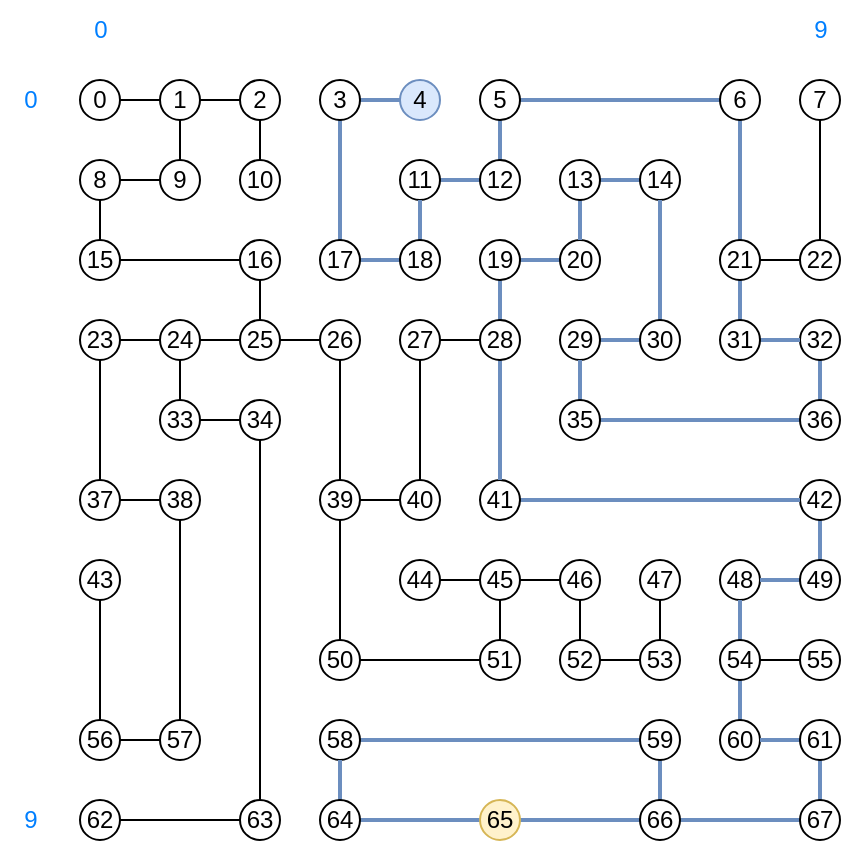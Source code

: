 <mxfile version="21.6.5" type="device" pages="2">
  <diagram id="wjQxqehvLgfrqQK-P7TG" name="常见迷宫">
    <mxGraphModel dx="703" dy="437" grid="1" gridSize="10" guides="1" tooltips="1" connect="1" arrows="1" fold="1" page="1" pageScale="1" pageWidth="827" pageHeight="1169" math="0" shadow="0">
      <root>
        <mxCell id="0" />
        <mxCell id="1" parent="0" />
        <mxCell id="z-mLQNFcOlR_aI0fGseh-1" style="edgeStyle=orthogonalEdgeStyle;rounded=0;orthogonalLoop=1;jettySize=auto;html=1;exitX=0.5;exitY=1;exitDx=0;exitDy=0;entryX=0.5;entryY=0;entryDx=0;entryDy=0;endArrow=none;endFill=0;" edge="1" parent="1" source="z-mLQNFcOlR_aI0fGseh-2" target="z-mLQNFcOlR_aI0fGseh-13">
          <mxGeometry relative="1" as="geometry" />
        </mxCell>
        <mxCell id="z-mLQNFcOlR_aI0fGseh-2" value="23" style="ellipse;whiteSpace=wrap;html=1;aspect=fixed;" vertex="1" parent="1">
          <mxGeometry x="50" y="170" width="20" height="20" as="geometry" />
        </mxCell>
        <mxCell id="z-mLQNFcOlR_aI0fGseh-3" style="edgeStyle=orthogonalEdgeStyle;rounded=0;orthogonalLoop=1;jettySize=auto;html=1;exitX=0.5;exitY=1;exitDx=0;exitDy=0;entryX=0.5;entryY=0;entryDx=0;entryDy=0;endArrow=none;endFill=0;" edge="1" parent="1" source="z-mLQNFcOlR_aI0fGseh-4" target="z-mLQNFcOlR_aI0fGseh-23">
          <mxGeometry relative="1" as="geometry" />
        </mxCell>
        <mxCell id="z-mLQNFcOlR_aI0fGseh-4" value="2" style="ellipse;whiteSpace=wrap;html=1;aspect=fixed;" vertex="1" parent="1">
          <mxGeometry x="130" y="50" width="20" height="20" as="geometry" />
        </mxCell>
        <mxCell id="z-mLQNFcOlR_aI0fGseh-5" style="edgeStyle=orthogonalEdgeStyle;rounded=0;orthogonalLoop=1;jettySize=auto;html=1;exitX=1;exitY=0.5;exitDx=0;exitDy=0;entryX=0;entryY=0.5;entryDx=0;entryDy=0;endArrow=none;endFill=0;" edge="1" parent="1" source="z-mLQNFcOlR_aI0fGseh-6" target="z-mLQNFcOlR_aI0fGseh-10">
          <mxGeometry relative="1" as="geometry" />
        </mxCell>
        <mxCell id="z-mLQNFcOlR_aI0fGseh-6" value="62" style="ellipse;whiteSpace=wrap;html=1;aspect=fixed;" vertex="1" parent="1">
          <mxGeometry x="50" y="410" width="20" height="20" as="geometry" />
        </mxCell>
        <mxCell id="z-mLQNFcOlR_aI0fGseh-7" style="edgeStyle=orthogonalEdgeStyle;rounded=0;orthogonalLoop=1;jettySize=auto;html=1;exitX=0.5;exitY=1;exitDx=0;exitDy=0;endArrow=none;endFill=0;" edge="1" parent="1" source="z-mLQNFcOlR_aI0fGseh-8" target="z-mLQNFcOlR_aI0fGseh-32">
          <mxGeometry relative="1" as="geometry" />
        </mxCell>
        <mxCell id="z-mLQNFcOlR_aI0fGseh-8" value="38" style="ellipse;whiteSpace=wrap;html=1;aspect=fixed;" vertex="1" parent="1">
          <mxGeometry x="90" y="250" width="20" height="20" as="geometry" />
        </mxCell>
        <mxCell id="z-mLQNFcOlR_aI0fGseh-9" style="edgeStyle=orthogonalEdgeStyle;rounded=0;orthogonalLoop=1;jettySize=auto;html=1;exitX=0.5;exitY=0;exitDx=0;exitDy=0;entryX=0.5;entryY=1;entryDx=0;entryDy=0;endArrow=none;endFill=0;" edge="1" parent="1" source="z-mLQNFcOlR_aI0fGseh-10" target="z-mLQNFcOlR_aI0fGseh-39">
          <mxGeometry relative="1" as="geometry" />
        </mxCell>
        <mxCell id="z-mLQNFcOlR_aI0fGseh-10" value="63" style="ellipse;whiteSpace=wrap;html=1;aspect=fixed;" vertex="1" parent="1">
          <mxGeometry x="130" y="410" width="20" height="20" as="geometry" />
        </mxCell>
        <mxCell id="z-mLQNFcOlR_aI0fGseh-11" value="56" style="ellipse;whiteSpace=wrap;html=1;aspect=fixed;" vertex="1" parent="1">
          <mxGeometry x="50" y="370" width="20" height="20" as="geometry" />
        </mxCell>
        <mxCell id="z-mLQNFcOlR_aI0fGseh-12" style="edgeStyle=orthogonalEdgeStyle;rounded=0;orthogonalLoop=1;jettySize=auto;html=1;exitX=1;exitY=0.5;exitDx=0;exitDy=0;entryX=0;entryY=0.5;entryDx=0;entryDy=0;endArrow=none;endFill=0;" edge="1" parent="1" source="z-mLQNFcOlR_aI0fGseh-13" target="z-mLQNFcOlR_aI0fGseh-8">
          <mxGeometry relative="1" as="geometry" />
        </mxCell>
        <mxCell id="z-mLQNFcOlR_aI0fGseh-13" value="37" style="ellipse;whiteSpace=wrap;html=1;aspect=fixed;" vertex="1" parent="1">
          <mxGeometry x="50" y="250" width="20" height="20" as="geometry" />
        </mxCell>
        <mxCell id="z-mLQNFcOlR_aI0fGseh-14" style="edgeStyle=orthogonalEdgeStyle;rounded=0;orthogonalLoop=1;jettySize=auto;html=1;exitX=1;exitY=0.5;exitDx=0;exitDy=0;entryX=0;entryY=0.5;entryDx=0;entryDy=0;endArrow=none;endFill=0;" edge="1" parent="1" source="z-mLQNFcOlR_aI0fGseh-15" target="z-mLQNFcOlR_aI0fGseh-27">
          <mxGeometry relative="1" as="geometry">
            <mxPoint x="120" y="140.31" as="targetPoint" />
          </mxGeometry>
        </mxCell>
        <mxCell id="z-mLQNFcOlR_aI0fGseh-15" value="15" style="ellipse;whiteSpace=wrap;html=1;aspect=fixed;" vertex="1" parent="1">
          <mxGeometry x="50" y="130" width="20" height="20" as="geometry" />
        </mxCell>
        <mxCell id="z-mLQNFcOlR_aI0fGseh-16" style="edgeStyle=orthogonalEdgeStyle;rounded=0;orthogonalLoop=1;jettySize=auto;html=1;exitX=0.5;exitY=1;exitDx=0;exitDy=0;entryX=0.5;entryY=0;entryDx=0;entryDy=0;endArrow=none;endFill=0;" edge="1" parent="1" source="z-mLQNFcOlR_aI0fGseh-17" target="z-mLQNFcOlR_aI0fGseh-15">
          <mxGeometry relative="1" as="geometry" />
        </mxCell>
        <mxCell id="z-mLQNFcOlR_aI0fGseh-17" value="8" style="ellipse;whiteSpace=wrap;html=1;aspect=fixed;" vertex="1" parent="1">
          <mxGeometry x="50" y="90" width="20" height="20" as="geometry" />
        </mxCell>
        <mxCell id="z-mLQNFcOlR_aI0fGseh-18" style="edgeStyle=orthogonalEdgeStyle;rounded=0;orthogonalLoop=1;jettySize=auto;html=1;exitX=1;exitY=0.5;exitDx=0;exitDy=0;endArrow=none;endFill=0;" edge="1" parent="1" source="z-mLQNFcOlR_aI0fGseh-19" target="z-mLQNFcOlR_aI0fGseh-22">
          <mxGeometry relative="1" as="geometry" />
        </mxCell>
        <mxCell id="z-mLQNFcOlR_aI0fGseh-19" value="0" style="ellipse;whiteSpace=wrap;html=1;aspect=fixed;" vertex="1" parent="1">
          <mxGeometry x="50" y="50" width="20" height="20" as="geometry" />
        </mxCell>
        <mxCell id="z-mLQNFcOlR_aI0fGseh-20" style="edgeStyle=orthogonalEdgeStyle;rounded=0;orthogonalLoop=1;jettySize=auto;html=1;exitX=1;exitY=0.5;exitDx=0;exitDy=0;entryX=0;entryY=0.5;entryDx=0;entryDy=0;endArrow=none;endFill=0;" edge="1" parent="1" source="z-mLQNFcOlR_aI0fGseh-22" target="z-mLQNFcOlR_aI0fGseh-4">
          <mxGeometry relative="1" as="geometry" />
        </mxCell>
        <mxCell id="z-mLQNFcOlR_aI0fGseh-21" style="edgeStyle=orthogonalEdgeStyle;rounded=0;orthogonalLoop=1;jettySize=auto;html=1;exitX=0.5;exitY=1;exitDx=0;exitDy=0;entryX=0.5;entryY=0;entryDx=0;entryDy=0;endArrow=none;endFill=0;" edge="1" parent="1" source="z-mLQNFcOlR_aI0fGseh-22" target="z-mLQNFcOlR_aI0fGseh-25">
          <mxGeometry relative="1" as="geometry" />
        </mxCell>
        <mxCell id="z-mLQNFcOlR_aI0fGseh-22" value="1" style="ellipse;whiteSpace=wrap;html=1;aspect=fixed;" vertex="1" parent="1">
          <mxGeometry x="90" y="50" width="20" height="20" as="geometry" />
        </mxCell>
        <mxCell id="z-mLQNFcOlR_aI0fGseh-23" value="10" style="ellipse;whiteSpace=wrap;html=1;aspect=fixed;" vertex="1" parent="1">
          <mxGeometry x="130" y="90" width="20" height="20" as="geometry" />
        </mxCell>
        <mxCell id="z-mLQNFcOlR_aI0fGseh-24" style="edgeStyle=orthogonalEdgeStyle;rounded=0;orthogonalLoop=1;jettySize=auto;html=1;exitX=0;exitY=0.5;exitDx=0;exitDy=0;entryX=1;entryY=0.5;entryDx=0;entryDy=0;endArrow=none;endFill=0;" edge="1" parent="1" source="z-mLQNFcOlR_aI0fGseh-25" target="z-mLQNFcOlR_aI0fGseh-17">
          <mxGeometry relative="1" as="geometry" />
        </mxCell>
        <mxCell id="z-mLQNFcOlR_aI0fGseh-25" value="9" style="ellipse;whiteSpace=wrap;html=1;aspect=fixed;" vertex="1" parent="1">
          <mxGeometry x="90" y="90" width="20" height="20" as="geometry" />
        </mxCell>
        <mxCell id="z-mLQNFcOlR_aI0fGseh-26" style="edgeStyle=orthogonalEdgeStyle;rounded=0;orthogonalLoop=1;jettySize=auto;html=1;exitX=0.5;exitY=1;exitDx=0;exitDy=0;entryX=0.5;entryY=0;entryDx=0;entryDy=0;endArrow=none;endFill=0;" edge="1" parent="1" source="z-mLQNFcOlR_aI0fGseh-27" target="z-mLQNFcOlR_aI0fGseh-30">
          <mxGeometry relative="1" as="geometry" />
        </mxCell>
        <mxCell id="z-mLQNFcOlR_aI0fGseh-27" value="16" style="ellipse;whiteSpace=wrap;html=1;aspect=fixed;" vertex="1" parent="1">
          <mxGeometry x="130" y="130" width="20" height="20" as="geometry" />
        </mxCell>
        <mxCell id="z-mLQNFcOlR_aI0fGseh-28" style="edgeStyle=orthogonalEdgeStyle;rounded=0;orthogonalLoop=1;jettySize=auto;html=1;exitX=0;exitY=0.5;exitDx=0;exitDy=0;entryX=1;entryY=0.5;entryDx=0;entryDy=0;endArrow=none;endFill=0;" edge="1" parent="1" source="z-mLQNFcOlR_aI0fGseh-30" target="z-mLQNFcOlR_aI0fGseh-2">
          <mxGeometry relative="1" as="geometry" />
        </mxCell>
        <mxCell id="z-mLQNFcOlR_aI0fGseh-29" style="edgeStyle=orthogonalEdgeStyle;rounded=0;orthogonalLoop=1;jettySize=auto;html=1;exitX=1;exitY=0.5;exitDx=0;exitDy=0;endArrow=none;endFill=0;" edge="1" parent="1" source="z-mLQNFcOlR_aI0fGseh-30" target="z-mLQNFcOlR_aI0fGseh-46">
          <mxGeometry relative="1" as="geometry" />
        </mxCell>
        <mxCell id="z-mLQNFcOlR_aI0fGseh-30" value="25" style="ellipse;whiteSpace=wrap;html=1;aspect=fixed;" vertex="1" parent="1">
          <mxGeometry x="130" y="170" width="20" height="20" as="geometry" />
        </mxCell>
        <mxCell id="z-mLQNFcOlR_aI0fGseh-31" style="edgeStyle=orthogonalEdgeStyle;rounded=0;orthogonalLoop=1;jettySize=auto;html=1;exitX=0;exitY=0.5;exitDx=0;exitDy=0;entryX=1;entryY=0.5;entryDx=0;entryDy=0;endArrow=none;endFill=0;" edge="1" parent="1" source="z-mLQNFcOlR_aI0fGseh-32" target="z-mLQNFcOlR_aI0fGseh-11">
          <mxGeometry relative="1" as="geometry" />
        </mxCell>
        <mxCell id="z-mLQNFcOlR_aI0fGseh-32" value="57" style="ellipse;whiteSpace=wrap;html=1;aspect=fixed;" vertex="1" parent="1">
          <mxGeometry x="90" y="370" width="20" height="20" as="geometry" />
        </mxCell>
        <mxCell id="z-mLQNFcOlR_aI0fGseh-33" style="edgeStyle=orthogonalEdgeStyle;rounded=0;orthogonalLoop=1;jettySize=auto;html=1;exitX=0.5;exitY=1;exitDx=0;exitDy=0;entryX=0.5;entryY=0;entryDx=0;entryDy=0;endArrow=none;endFill=0;" edge="1" parent="1" source="z-mLQNFcOlR_aI0fGseh-34" target="z-mLQNFcOlR_aI0fGseh-11">
          <mxGeometry relative="1" as="geometry" />
        </mxCell>
        <mxCell id="z-mLQNFcOlR_aI0fGseh-34" value="43" style="ellipse;whiteSpace=wrap;html=1;aspect=fixed;" vertex="1" parent="1">
          <mxGeometry x="50" y="290" width="20" height="20" as="geometry" />
        </mxCell>
        <mxCell id="z-mLQNFcOlR_aI0fGseh-35" value="24" style="ellipse;whiteSpace=wrap;html=1;aspect=fixed;" vertex="1" parent="1">
          <mxGeometry x="90" y="170" width="20" height="20" as="geometry" />
        </mxCell>
        <mxCell id="z-mLQNFcOlR_aI0fGseh-36" style="edgeStyle=orthogonalEdgeStyle;rounded=0;orthogonalLoop=1;jettySize=auto;html=1;exitX=0.5;exitY=0;exitDx=0;exitDy=0;entryX=0.5;entryY=1;entryDx=0;entryDy=0;endArrow=none;endFill=0;" edge="1" parent="1" source="z-mLQNFcOlR_aI0fGseh-37" target="z-mLQNFcOlR_aI0fGseh-35">
          <mxGeometry relative="1" as="geometry" />
        </mxCell>
        <mxCell id="z-mLQNFcOlR_aI0fGseh-37" value="33" style="ellipse;whiteSpace=wrap;html=1;aspect=fixed;" vertex="1" parent="1">
          <mxGeometry x="90" y="210" width="20" height="20" as="geometry" />
        </mxCell>
        <mxCell id="z-mLQNFcOlR_aI0fGseh-38" style="edgeStyle=orthogonalEdgeStyle;rounded=0;orthogonalLoop=1;jettySize=auto;html=1;exitX=0;exitY=0.5;exitDx=0;exitDy=0;entryX=1;entryY=0.5;entryDx=0;entryDy=0;endArrow=none;endFill=0;" edge="1" parent="1" source="z-mLQNFcOlR_aI0fGseh-39" target="z-mLQNFcOlR_aI0fGseh-37">
          <mxGeometry relative="1" as="geometry" />
        </mxCell>
        <mxCell id="z-mLQNFcOlR_aI0fGseh-39" value="34" style="ellipse;whiteSpace=wrap;html=1;aspect=fixed;" vertex="1" parent="1">
          <mxGeometry x="130" y="210" width="20" height="20" as="geometry" />
        </mxCell>
        <mxCell id="z-mLQNFcOlR_aI0fGseh-40" style="edgeStyle=orthogonalEdgeStyle;rounded=0;orthogonalLoop=1;jettySize=auto;html=1;exitX=0.5;exitY=1;exitDx=0;exitDy=0;endArrow=none;endFill=0;fillColor=#dae8fc;strokeColor=#6c8ebf;strokeWidth=2;" edge="1" parent="1" source="z-mLQNFcOlR_aI0fGseh-42" target="z-mLQNFcOlR_aI0fGseh-44">
          <mxGeometry relative="1" as="geometry" />
        </mxCell>
        <mxCell id="z-mLQNFcOlR_aI0fGseh-41" style="edgeStyle=orthogonalEdgeStyle;rounded=0;orthogonalLoop=1;jettySize=auto;html=1;exitX=1;exitY=0.5;exitDx=0;exitDy=0;entryX=0;entryY=0.5;entryDx=0;entryDy=0;endArrow=none;endFill=0;fillColor=#dae8fc;strokeColor=#6c8ebf;strokeWidth=2;" edge="1" parent="1" source="z-mLQNFcOlR_aI0fGseh-42" target="z-mLQNFcOlR_aI0fGseh-54">
          <mxGeometry relative="1" as="geometry" />
        </mxCell>
        <mxCell id="z-mLQNFcOlR_aI0fGseh-42" value="3" style="ellipse;whiteSpace=wrap;html=1;aspect=fixed;" vertex="1" parent="1">
          <mxGeometry x="170" y="50" width="20" height="20" as="geometry" />
        </mxCell>
        <mxCell id="z-mLQNFcOlR_aI0fGseh-43" style="edgeStyle=orthogonalEdgeStyle;rounded=0;orthogonalLoop=1;jettySize=auto;html=1;exitX=1;exitY=0.5;exitDx=0;exitDy=0;entryX=0;entryY=0.5;entryDx=0;entryDy=0;endArrow=none;endFill=0;fillColor=#dae8fc;strokeColor=#6c8ebf;strokeWidth=2;" edge="1" parent="1" source="z-mLQNFcOlR_aI0fGseh-44" target="z-mLQNFcOlR_aI0fGseh-58">
          <mxGeometry relative="1" as="geometry" />
        </mxCell>
        <mxCell id="z-mLQNFcOlR_aI0fGseh-44" value="17" style="ellipse;whiteSpace=wrap;html=1;aspect=fixed;" vertex="1" parent="1">
          <mxGeometry x="170" y="130" width="20" height="20" as="geometry" />
        </mxCell>
        <mxCell id="z-mLQNFcOlR_aI0fGseh-45" style="edgeStyle=orthogonalEdgeStyle;rounded=0;orthogonalLoop=1;jettySize=auto;html=1;exitX=0.5;exitY=1;exitDx=0;exitDy=0;entryX=0.5;entryY=0;entryDx=0;entryDy=0;endArrow=none;endFill=0;" edge="1" parent="1" source="z-mLQNFcOlR_aI0fGseh-86" target="z-mLQNFcOlR_aI0fGseh-48">
          <mxGeometry relative="1" as="geometry" />
        </mxCell>
        <mxCell id="z-mLQNFcOlR_aI0fGseh-144" style="edgeStyle=orthogonalEdgeStyle;rounded=0;orthogonalLoop=1;jettySize=auto;html=1;exitX=0.5;exitY=1;exitDx=0;exitDy=0;entryX=0.5;entryY=0;entryDx=0;entryDy=0;endArrow=none;endFill=0;" edge="1" parent="1" source="z-mLQNFcOlR_aI0fGseh-46" target="z-mLQNFcOlR_aI0fGseh-86">
          <mxGeometry relative="1" as="geometry" />
        </mxCell>
        <mxCell id="z-mLQNFcOlR_aI0fGseh-46" value="26" style="ellipse;whiteSpace=wrap;html=1;aspect=fixed;" vertex="1" parent="1">
          <mxGeometry x="170" y="170" width="20" height="20" as="geometry" />
        </mxCell>
        <mxCell id="z-mLQNFcOlR_aI0fGseh-47" style="edgeStyle=orthogonalEdgeStyle;rounded=0;orthogonalLoop=1;jettySize=auto;html=1;exitX=1;exitY=0.5;exitDx=0;exitDy=0;entryX=0;entryY=0.5;entryDx=0;entryDy=0;endArrow=none;endFill=0;" edge="1" parent="1" source="z-mLQNFcOlR_aI0fGseh-48" target="z-mLQNFcOlR_aI0fGseh-63">
          <mxGeometry relative="1" as="geometry" />
        </mxCell>
        <mxCell id="z-mLQNFcOlR_aI0fGseh-48" value="50" style="ellipse;whiteSpace=wrap;html=1;aspect=fixed;" vertex="1" parent="1">
          <mxGeometry x="170" y="330" width="20" height="20" as="geometry" />
        </mxCell>
        <mxCell id="z-mLQNFcOlR_aI0fGseh-49" style="edgeStyle=orthogonalEdgeStyle;rounded=0;orthogonalLoop=1;jettySize=auto;html=1;exitX=1;exitY=0.5;exitDx=0;exitDy=0;endArrow=none;endFill=0;strokeColor=#6c8ebf;strokeWidth=2;fillColor=#dae8fc;" edge="1" parent="1" source="z-mLQNFcOlR_aI0fGseh-50" target="z-mLQNFcOlR_aI0fGseh-75">
          <mxGeometry relative="1" as="geometry" />
        </mxCell>
        <mxCell id="z-mLQNFcOlR_aI0fGseh-50" value="58" style="ellipse;whiteSpace=wrap;html=1;aspect=fixed;" vertex="1" parent="1">
          <mxGeometry x="170" y="370" width="20" height="20" as="geometry" />
        </mxCell>
        <mxCell id="z-mLQNFcOlR_aI0fGseh-51" style="edgeStyle=orthogonalEdgeStyle;rounded=0;orthogonalLoop=1;jettySize=auto;html=1;exitX=0.5;exitY=0;exitDx=0;exitDy=0;entryX=0.5;entryY=1;entryDx=0;entryDy=0;endArrow=none;endFill=0;strokeColor=#6c8ebf;strokeWidth=2;fillColor=#dae8fc;" edge="1" parent="1" source="z-mLQNFcOlR_aI0fGseh-53" target="z-mLQNFcOlR_aI0fGseh-50">
          <mxGeometry relative="1" as="geometry" />
        </mxCell>
        <mxCell id="z-mLQNFcOlR_aI0fGseh-52" style="edgeStyle=orthogonalEdgeStyle;rounded=0;orthogonalLoop=1;jettySize=auto;html=1;exitX=1;exitY=0.5;exitDx=0;exitDy=0;entryX=0;entryY=0.5;entryDx=0;entryDy=0;endArrow=none;endFill=0;strokeColor=#6c8ebf;strokeWidth=2;fillColor=#dae8fc;" edge="1" parent="1" source="z-mLQNFcOlR_aI0fGseh-53" target="z-mLQNFcOlR_aI0fGseh-77">
          <mxGeometry relative="1" as="geometry" />
        </mxCell>
        <mxCell id="z-mLQNFcOlR_aI0fGseh-53" value="64" style="ellipse;whiteSpace=wrap;html=1;aspect=fixed;" vertex="1" parent="1">
          <mxGeometry x="170" y="410" width="20" height="20" as="geometry" />
        </mxCell>
        <mxCell id="z-mLQNFcOlR_aI0fGseh-54" value="4" style="ellipse;whiteSpace=wrap;html=1;aspect=fixed;fillColor=#dae8fc;strokeColor=#6c8ebf;" vertex="1" parent="1">
          <mxGeometry x="210" y="50" width="20" height="20" as="geometry" />
        </mxCell>
        <mxCell id="z-mLQNFcOlR_aI0fGseh-55" style="edgeStyle=orthogonalEdgeStyle;rounded=0;orthogonalLoop=1;jettySize=auto;html=1;exitX=1;exitY=0.5;exitDx=0;exitDy=0;endArrow=none;endFill=0;fillColor=#dae8fc;strokeColor=#6c8ebf;strokeWidth=2;" edge="1" parent="1" source="z-mLQNFcOlR_aI0fGseh-56" target="z-mLQNFcOlR_aI0fGseh-83">
          <mxGeometry relative="1" as="geometry" />
        </mxCell>
        <mxCell id="z-mLQNFcOlR_aI0fGseh-56" value="11" style="ellipse;whiteSpace=wrap;html=1;aspect=fixed;" vertex="1" parent="1">
          <mxGeometry x="210" y="90" width="20" height="20" as="geometry" />
        </mxCell>
        <mxCell id="z-mLQNFcOlR_aI0fGseh-57" style="edgeStyle=orthogonalEdgeStyle;rounded=0;orthogonalLoop=1;jettySize=auto;html=1;exitX=0.5;exitY=0;exitDx=0;exitDy=0;entryX=0.5;entryY=1;entryDx=0;entryDy=0;endArrow=none;endFill=0;fillColor=#dae8fc;strokeColor=#6c8ebf;strokeWidth=2;" edge="1" parent="1" source="z-mLQNFcOlR_aI0fGseh-58" target="z-mLQNFcOlR_aI0fGseh-56">
          <mxGeometry relative="1" as="geometry" />
        </mxCell>
        <mxCell id="z-mLQNFcOlR_aI0fGseh-58" value="18" style="ellipse;whiteSpace=wrap;html=1;aspect=fixed;" vertex="1" parent="1">
          <mxGeometry x="210" y="130" width="20" height="20" as="geometry" />
        </mxCell>
        <mxCell id="z-mLQNFcOlR_aI0fGseh-59" style="edgeStyle=orthogonalEdgeStyle;rounded=0;orthogonalLoop=1;jettySize=auto;html=1;exitX=0.5;exitY=1;exitDx=0;exitDy=0;entryX=0.5;entryY=0;entryDx=0;entryDy=0;endArrow=none;endFill=0;" edge="1" parent="1" source="z-mLQNFcOlR_aI0fGseh-60" target="z-mLQNFcOlR_aI0fGseh-87">
          <mxGeometry relative="1" as="geometry" />
        </mxCell>
        <mxCell id="z-mLQNFcOlR_aI0fGseh-60" value="27" style="ellipse;whiteSpace=wrap;html=1;aspect=fixed;" vertex="1" parent="1">
          <mxGeometry x="210" y="170" width="20" height="20" as="geometry" />
        </mxCell>
        <mxCell id="z-mLQNFcOlR_aI0fGseh-61" value="44" style="ellipse;whiteSpace=wrap;html=1;aspect=fixed;" vertex="1" parent="1">
          <mxGeometry x="210" y="290" width="20" height="20" as="geometry" />
        </mxCell>
        <mxCell id="z-mLQNFcOlR_aI0fGseh-62" style="edgeStyle=orthogonalEdgeStyle;rounded=0;orthogonalLoop=1;jettySize=auto;html=1;exitX=0.5;exitY=0;exitDx=0;exitDy=0;entryX=0.5;entryY=1;entryDx=0;entryDy=0;endArrow=none;endFill=0;" edge="1" parent="1" source="z-mLQNFcOlR_aI0fGseh-63" target="z-mLQNFcOlR_aI0fGseh-66">
          <mxGeometry relative="1" as="geometry" />
        </mxCell>
        <mxCell id="z-mLQNFcOlR_aI0fGseh-63" value="51" style="ellipse;whiteSpace=wrap;html=1;aspect=fixed;" vertex="1" parent="1">
          <mxGeometry x="250" y="330" width="20" height="20" as="geometry" />
        </mxCell>
        <mxCell id="z-mLQNFcOlR_aI0fGseh-64" style="edgeStyle=orthogonalEdgeStyle;rounded=0;orthogonalLoop=1;jettySize=auto;html=1;exitX=0;exitY=0.5;exitDx=0;exitDy=0;entryX=1;entryY=0.5;entryDx=0;entryDy=0;endArrow=none;endFill=0;" edge="1" parent="1" source="z-mLQNFcOlR_aI0fGseh-66" target="z-mLQNFcOlR_aI0fGseh-61">
          <mxGeometry relative="1" as="geometry" />
        </mxCell>
        <mxCell id="z-mLQNFcOlR_aI0fGseh-65" style="edgeStyle=orthogonalEdgeStyle;rounded=0;orthogonalLoop=1;jettySize=auto;html=1;exitX=1;exitY=0.5;exitDx=0;exitDy=0;entryX=0;entryY=0.5;entryDx=0;entryDy=0;endArrow=none;endFill=0;" edge="1" parent="1" source="z-mLQNFcOlR_aI0fGseh-66" target="z-mLQNFcOlR_aI0fGseh-68">
          <mxGeometry relative="1" as="geometry" />
        </mxCell>
        <mxCell id="z-mLQNFcOlR_aI0fGseh-66" value="45" style="ellipse;whiteSpace=wrap;html=1;aspect=fixed;" vertex="1" parent="1">
          <mxGeometry x="250" y="290" width="20" height="20" as="geometry" />
        </mxCell>
        <mxCell id="z-mLQNFcOlR_aI0fGseh-67" style="edgeStyle=orthogonalEdgeStyle;rounded=0;orthogonalLoop=1;jettySize=auto;html=1;exitX=0.5;exitY=1;exitDx=0;exitDy=0;entryX=0.5;entryY=0;entryDx=0;entryDy=0;endArrow=none;endFill=0;" edge="1" parent="1" source="z-mLQNFcOlR_aI0fGseh-68" target="z-mLQNFcOlR_aI0fGseh-70">
          <mxGeometry relative="1" as="geometry" />
        </mxCell>
        <mxCell id="z-mLQNFcOlR_aI0fGseh-68" value="46" style="ellipse;whiteSpace=wrap;html=1;aspect=fixed;" vertex="1" parent="1">
          <mxGeometry x="290" y="290" width="20" height="20" as="geometry" />
        </mxCell>
        <mxCell id="z-mLQNFcOlR_aI0fGseh-69" style="edgeStyle=orthogonalEdgeStyle;rounded=0;orthogonalLoop=1;jettySize=auto;html=1;exitX=1;exitY=0.5;exitDx=0;exitDy=0;entryX=0;entryY=0.5;entryDx=0;entryDy=0;endArrow=none;endFill=0;" edge="1" parent="1" source="z-mLQNFcOlR_aI0fGseh-70" target="z-mLQNFcOlR_aI0fGseh-72">
          <mxGeometry relative="1" as="geometry" />
        </mxCell>
        <mxCell id="z-mLQNFcOlR_aI0fGseh-70" value="52" style="ellipse;whiteSpace=wrap;html=1;aspect=fixed;" vertex="1" parent="1">
          <mxGeometry x="290" y="330" width="20" height="20" as="geometry" />
        </mxCell>
        <mxCell id="z-mLQNFcOlR_aI0fGseh-71" style="edgeStyle=orthogonalEdgeStyle;rounded=0;orthogonalLoop=1;jettySize=auto;html=1;exitX=0.5;exitY=0;exitDx=0;exitDy=0;entryX=0.5;entryY=1;entryDx=0;entryDy=0;endArrow=none;endFill=0;" edge="1" parent="1" source="z-mLQNFcOlR_aI0fGseh-72" target="z-mLQNFcOlR_aI0fGseh-73">
          <mxGeometry relative="1" as="geometry" />
        </mxCell>
        <mxCell id="z-mLQNFcOlR_aI0fGseh-72" value="53" style="ellipse;whiteSpace=wrap;html=1;aspect=fixed;" vertex="1" parent="1">
          <mxGeometry x="330" y="330" width="20" height="20" as="geometry" />
        </mxCell>
        <mxCell id="z-mLQNFcOlR_aI0fGseh-73" value="47" style="ellipse;whiteSpace=wrap;html=1;aspect=fixed;" vertex="1" parent="1">
          <mxGeometry x="330" y="290" width="20" height="20" as="geometry" />
        </mxCell>
        <mxCell id="z-mLQNFcOlR_aI0fGseh-74" style="edgeStyle=orthogonalEdgeStyle;rounded=0;orthogonalLoop=1;jettySize=auto;html=1;exitX=0.5;exitY=1;exitDx=0;exitDy=0;entryX=0.5;entryY=0;entryDx=0;entryDy=0;endArrow=none;endFill=0;fillColor=#dae8fc;strokeColor=#6c8ebf;strokeWidth=2;" edge="1" parent="1" source="z-mLQNFcOlR_aI0fGseh-75" target="z-mLQNFcOlR_aI0fGseh-79">
          <mxGeometry relative="1" as="geometry" />
        </mxCell>
        <mxCell id="z-mLQNFcOlR_aI0fGseh-75" value="59" style="ellipse;whiteSpace=wrap;html=1;aspect=fixed;" vertex="1" parent="1">
          <mxGeometry x="330" y="370" width="20" height="20" as="geometry" />
        </mxCell>
        <mxCell id="z-mLQNFcOlR_aI0fGseh-76" style="edgeStyle=orthogonalEdgeStyle;rounded=0;orthogonalLoop=1;jettySize=auto;html=1;exitX=1;exitY=0.5;exitDx=0;exitDy=0;entryX=0;entryY=0.5;entryDx=0;entryDy=0;endArrow=none;endFill=0;fillColor=#dae8fc;strokeColor=#6c8ebf;strokeWidth=2;" edge="1" parent="1" source="z-mLQNFcOlR_aI0fGseh-77" target="z-mLQNFcOlR_aI0fGseh-79">
          <mxGeometry relative="1" as="geometry" />
        </mxCell>
        <mxCell id="z-mLQNFcOlR_aI0fGseh-77" value="65" style="ellipse;whiteSpace=wrap;html=1;aspect=fixed;fillColor=#fff2cc;strokeColor=#d6b656;" vertex="1" parent="1">
          <mxGeometry x="250" y="410" width="20" height="20" as="geometry" />
        </mxCell>
        <mxCell id="z-mLQNFcOlR_aI0fGseh-78" style="edgeStyle=orthogonalEdgeStyle;rounded=0;orthogonalLoop=1;jettySize=auto;html=1;exitX=1;exitY=0.5;exitDx=0;exitDy=0;entryX=0;entryY=0.5;entryDx=0;entryDy=0;endArrow=none;endFill=0;fillColor=#dae8fc;strokeColor=#6c8ebf;strokeWidth=2;" edge="1" parent="1" source="z-mLQNFcOlR_aI0fGseh-79" target="z-mLQNFcOlR_aI0fGseh-81">
          <mxGeometry relative="1" as="geometry" />
        </mxCell>
        <mxCell id="z-mLQNFcOlR_aI0fGseh-79" value="66" style="ellipse;whiteSpace=wrap;html=1;aspect=fixed;" vertex="1" parent="1">
          <mxGeometry x="330" y="410" width="20" height="20" as="geometry" />
        </mxCell>
        <mxCell id="z-mLQNFcOlR_aI0fGseh-80" style="edgeStyle=orthogonalEdgeStyle;rounded=0;orthogonalLoop=1;jettySize=auto;html=1;exitX=0.5;exitY=0;exitDx=0;exitDy=0;entryX=0.5;entryY=1;entryDx=0;entryDy=0;endArrow=none;endFill=0;fillColor=#dae8fc;strokeColor=#6c8ebf;strokeWidth=2;" edge="1" parent="1" source="z-mLQNFcOlR_aI0fGseh-81" target="z-mLQNFcOlR_aI0fGseh-91">
          <mxGeometry relative="1" as="geometry" />
        </mxCell>
        <mxCell id="z-mLQNFcOlR_aI0fGseh-81" value="67" style="ellipse;whiteSpace=wrap;html=1;aspect=fixed;" vertex="1" parent="1">
          <mxGeometry x="410" y="410" width="20" height="20" as="geometry" />
        </mxCell>
        <mxCell id="z-mLQNFcOlR_aI0fGseh-82" style="edgeStyle=orthogonalEdgeStyle;rounded=0;orthogonalLoop=1;jettySize=auto;html=1;exitX=0.5;exitY=0;exitDx=0;exitDy=0;entryX=0.5;entryY=1;entryDx=0;entryDy=0;endArrow=none;endFill=0;fillColor=#dae8fc;strokeColor=#6c8ebf;strokeWidth=2;" edge="1" parent="1" source="z-mLQNFcOlR_aI0fGseh-83" target="z-mLQNFcOlR_aI0fGseh-100">
          <mxGeometry relative="1" as="geometry" />
        </mxCell>
        <mxCell id="z-mLQNFcOlR_aI0fGseh-83" value="12" style="ellipse;whiteSpace=wrap;html=1;aspect=fixed;" vertex="1" parent="1">
          <mxGeometry x="250" y="90" width="20" height="20" as="geometry" />
        </mxCell>
        <mxCell id="z-mLQNFcOlR_aI0fGseh-85" style="edgeStyle=orthogonalEdgeStyle;rounded=0;orthogonalLoop=1;jettySize=auto;html=1;exitX=1;exitY=0.5;exitDx=0;exitDy=0;entryX=0;entryY=0.5;entryDx=0;entryDy=0;endArrow=none;endFill=0;" edge="1" parent="1" source="z-mLQNFcOlR_aI0fGseh-86" target="z-mLQNFcOlR_aI0fGseh-87">
          <mxGeometry relative="1" as="geometry" />
        </mxCell>
        <mxCell id="z-mLQNFcOlR_aI0fGseh-86" value="39" style="ellipse;whiteSpace=wrap;html=1;aspect=fixed;" vertex="1" parent="1">
          <mxGeometry x="170" y="250" width="20" height="20" as="geometry" />
        </mxCell>
        <mxCell id="z-mLQNFcOlR_aI0fGseh-87" value="40" style="ellipse;whiteSpace=wrap;html=1;aspect=fixed;" vertex="1" parent="1">
          <mxGeometry x="210" y="250" width="20" height="20" as="geometry" />
        </mxCell>
        <mxCell id="z-mLQNFcOlR_aI0fGseh-88" style="edgeStyle=orthogonalEdgeStyle;rounded=0;orthogonalLoop=1;jettySize=auto;html=1;exitX=0.5;exitY=0;exitDx=0;exitDy=0;entryX=0.5;entryY=1;entryDx=0;entryDy=0;endArrow=none;endFill=0;fillColor=#dae8fc;strokeColor=#6c8ebf;strokeWidth=2;" edge="1" parent="1" source="z-mLQNFcOlR_aI0fGseh-89" target="z-mLQNFcOlR_aI0fGseh-96">
          <mxGeometry relative="1" as="geometry" />
        </mxCell>
        <mxCell id="z-mLQNFcOlR_aI0fGseh-89" value="60" style="ellipse;whiteSpace=wrap;html=1;aspect=fixed;" vertex="1" parent="1">
          <mxGeometry x="370" y="370" width="20" height="20" as="geometry" />
        </mxCell>
        <mxCell id="z-mLQNFcOlR_aI0fGseh-90" style="edgeStyle=orthogonalEdgeStyle;rounded=0;orthogonalLoop=1;jettySize=auto;html=1;exitX=0;exitY=0.5;exitDx=0;exitDy=0;entryX=1;entryY=0.5;entryDx=0;entryDy=0;endArrow=none;endFill=0;fillColor=#dae8fc;strokeColor=#6c8ebf;strokeWidth=2;" edge="1" parent="1" source="z-mLQNFcOlR_aI0fGseh-91" target="z-mLQNFcOlR_aI0fGseh-89">
          <mxGeometry relative="1" as="geometry" />
        </mxCell>
        <mxCell id="z-mLQNFcOlR_aI0fGseh-91" value="61" style="ellipse;whiteSpace=wrap;html=1;aspect=fixed;" vertex="1" parent="1">
          <mxGeometry x="410" y="370" width="20" height="20" as="geometry" />
        </mxCell>
        <mxCell id="z-mLQNFcOlR_aI0fGseh-92" value="48" style="ellipse;whiteSpace=wrap;html=1;aspect=fixed;" vertex="1" parent="1">
          <mxGeometry x="370" y="290" width="20" height="20" as="geometry" />
        </mxCell>
        <mxCell id="z-mLQNFcOlR_aI0fGseh-93" value="55" style="ellipse;whiteSpace=wrap;html=1;aspect=fixed;" vertex="1" parent="1">
          <mxGeometry x="410" y="330" width="20" height="20" as="geometry" />
        </mxCell>
        <mxCell id="z-mLQNFcOlR_aI0fGseh-94" style="edgeStyle=orthogonalEdgeStyle;rounded=0;orthogonalLoop=1;jettySize=auto;html=1;exitX=0.5;exitY=0;exitDx=0;exitDy=0;entryX=0.5;entryY=1;entryDx=0;entryDy=0;endArrow=none;endFill=0;fillColor=#dae8fc;strokeColor=#6c8ebf;strokeWidth=2;" edge="1" parent="1" source="z-mLQNFcOlR_aI0fGseh-96" target="z-mLQNFcOlR_aI0fGseh-92">
          <mxGeometry relative="1" as="geometry" />
        </mxCell>
        <mxCell id="z-mLQNFcOlR_aI0fGseh-95" style="edgeStyle=orthogonalEdgeStyle;rounded=0;orthogonalLoop=1;jettySize=auto;html=1;exitX=1;exitY=0.5;exitDx=0;exitDy=0;entryX=0;entryY=0.5;entryDx=0;entryDy=0;endArrow=none;endFill=0;" edge="1" parent="1" source="z-mLQNFcOlR_aI0fGseh-96" target="z-mLQNFcOlR_aI0fGseh-93">
          <mxGeometry relative="1" as="geometry" />
        </mxCell>
        <mxCell id="z-mLQNFcOlR_aI0fGseh-96" value="54" style="ellipse;whiteSpace=wrap;html=1;aspect=fixed;" vertex="1" parent="1">
          <mxGeometry x="370" y="330" width="20" height="20" as="geometry" />
        </mxCell>
        <mxCell id="z-mLQNFcOlR_aI0fGseh-97" style="edgeStyle=orthogonalEdgeStyle;rounded=0;orthogonalLoop=1;jettySize=auto;html=1;exitX=0.5;exitY=1;exitDx=0;exitDy=0;entryX=0.5;entryY=0;entryDx=0;entryDy=0;endArrow=none;endFill=0;fillColor=#dae8fc;strokeColor=#6c8ebf;strokeWidth=2;" edge="1" parent="1" source="z-mLQNFcOlR_aI0fGseh-98" target="z-mLQNFcOlR_aI0fGseh-135">
          <mxGeometry relative="1" as="geometry" />
        </mxCell>
        <mxCell id="z-mLQNFcOlR_aI0fGseh-98" value="42" style="ellipse;whiteSpace=wrap;html=1;aspect=fixed;" vertex="1" parent="1">
          <mxGeometry x="410" y="250" width="20" height="20" as="geometry" />
        </mxCell>
        <mxCell id="z-mLQNFcOlR_aI0fGseh-99" style="edgeStyle=orthogonalEdgeStyle;rounded=0;orthogonalLoop=1;jettySize=auto;html=1;exitX=1;exitY=0.5;exitDx=0;exitDy=0;entryX=0;entryY=0.5;entryDx=0;entryDy=0;endArrow=none;endFill=0;fillColor=#dae8fc;strokeColor=#6c8ebf;strokeWidth=2;" edge="1" parent="1" source="z-mLQNFcOlR_aI0fGseh-100" target="z-mLQNFcOlR_aI0fGseh-102">
          <mxGeometry relative="1" as="geometry" />
        </mxCell>
        <mxCell id="z-mLQNFcOlR_aI0fGseh-100" value="5" style="ellipse;whiteSpace=wrap;html=1;aspect=fixed;" vertex="1" parent="1">
          <mxGeometry x="250" y="50" width="20" height="20" as="geometry" />
        </mxCell>
        <mxCell id="z-mLQNFcOlR_aI0fGseh-101" style="edgeStyle=orthogonalEdgeStyle;rounded=0;orthogonalLoop=1;jettySize=auto;html=1;exitX=0.5;exitY=1;exitDx=0;exitDy=0;entryX=0.5;entryY=0;entryDx=0;entryDy=0;endArrow=none;endFill=0;fillColor=#dae8fc;strokeColor=#6c8ebf;strokeWidth=2;" edge="1" parent="1" source="z-mLQNFcOlR_aI0fGseh-102" target="z-mLQNFcOlR_aI0fGseh-107">
          <mxGeometry relative="1" as="geometry">
            <mxPoint x="379.862" y="110" as="targetPoint" />
          </mxGeometry>
        </mxCell>
        <mxCell id="z-mLQNFcOlR_aI0fGseh-102" value="6" style="ellipse;whiteSpace=wrap;html=1;aspect=fixed;" vertex="1" parent="1">
          <mxGeometry x="370" y="50" width="20" height="20" as="geometry" />
        </mxCell>
        <mxCell id="z-mLQNFcOlR_aI0fGseh-103" style="edgeStyle=orthogonalEdgeStyle;rounded=0;orthogonalLoop=1;jettySize=auto;html=1;exitX=0.5;exitY=1;exitDx=0;exitDy=0;entryX=0.5;entryY=0;entryDx=0;entryDy=0;endArrow=none;endFill=0;" edge="1" parent="1" source="z-mLQNFcOlR_aI0fGseh-104" target="z-mLQNFcOlR_aI0fGseh-108">
          <mxGeometry relative="1" as="geometry" />
        </mxCell>
        <mxCell id="z-mLQNFcOlR_aI0fGseh-104" value="7" style="ellipse;whiteSpace=wrap;html=1;aspect=fixed;" vertex="1" parent="1">
          <mxGeometry x="410" y="50" width="20" height="20" as="geometry" />
        </mxCell>
        <mxCell id="z-mLQNFcOlR_aI0fGseh-105" style="edgeStyle=orthogonalEdgeStyle;rounded=0;orthogonalLoop=1;jettySize=auto;html=1;exitX=1;exitY=0.5;exitDx=0;exitDy=0;entryX=0;entryY=0.5;entryDx=0;entryDy=0;endArrow=none;endFill=0;" edge="1" parent="1" source="z-mLQNFcOlR_aI0fGseh-107" target="z-mLQNFcOlR_aI0fGseh-108">
          <mxGeometry relative="1" as="geometry" />
        </mxCell>
        <mxCell id="z-mLQNFcOlR_aI0fGseh-106" style="edgeStyle=orthogonalEdgeStyle;rounded=0;orthogonalLoop=1;jettySize=auto;html=1;exitX=0.5;exitY=1;exitDx=0;exitDy=0;entryX=0.5;entryY=0;entryDx=0;entryDy=0;endArrow=none;endFill=0;fillColor=#dae8fc;strokeColor=#6c8ebf;strokeWidth=2;" edge="1" parent="1" source="z-mLQNFcOlR_aI0fGseh-107" target="z-mLQNFcOlR_aI0fGseh-120">
          <mxGeometry relative="1" as="geometry" />
        </mxCell>
        <mxCell id="z-mLQNFcOlR_aI0fGseh-107" value="21" style="ellipse;whiteSpace=wrap;html=1;aspect=fixed;" vertex="1" parent="1">
          <mxGeometry x="370" y="130" width="20" height="20" as="geometry" />
        </mxCell>
        <mxCell id="z-mLQNFcOlR_aI0fGseh-108" value="22" style="ellipse;whiteSpace=wrap;html=1;aspect=fixed;" vertex="1" parent="1">
          <mxGeometry x="410" y="130" width="20" height="20" as="geometry" />
        </mxCell>
        <mxCell id="z-mLQNFcOlR_aI0fGseh-109" style="edgeStyle=orthogonalEdgeStyle;rounded=0;orthogonalLoop=1;jettySize=auto;html=1;exitX=0.5;exitY=1;exitDx=0;exitDy=0;entryX=0.5;entryY=0;entryDx=0;entryDy=0;endArrow=none;endFill=0;fillColor=#dae8fc;strokeColor=#6c8ebf;strokeWidth=2;" edge="1" parent="1" source="z-mLQNFcOlR_aI0fGseh-110" target="z-mLQNFcOlR_aI0fGseh-122">
          <mxGeometry relative="1" as="geometry" />
        </mxCell>
        <mxCell id="z-mLQNFcOlR_aI0fGseh-110" value="32" style="ellipse;whiteSpace=wrap;html=1;aspect=fixed;" vertex="1" parent="1">
          <mxGeometry x="410" y="170" width="20" height="20" as="geometry" />
        </mxCell>
        <mxCell id="z-mLQNFcOlR_aI0fGseh-111" style="edgeStyle=orthogonalEdgeStyle;rounded=0;orthogonalLoop=1;jettySize=auto;html=1;exitX=1;exitY=0.5;exitDx=0;exitDy=0;entryX=0;entryY=0.5;entryDx=0;entryDy=0;endArrow=none;endFill=0;fillColor=#dae8fc;strokeColor=#6c8ebf;strokeWidth=2;" edge="1" parent="1" source="z-mLQNFcOlR_aI0fGseh-112" target="z-mLQNFcOlR_aI0fGseh-126">
          <mxGeometry relative="1" as="geometry" />
        </mxCell>
        <mxCell id="z-mLQNFcOlR_aI0fGseh-112" value="29" style="ellipse;whiteSpace=wrap;html=1;aspect=fixed;" vertex="1" parent="1">
          <mxGeometry x="290" y="170" width="20" height="20" as="geometry" />
        </mxCell>
        <mxCell id="z-mLQNFcOlR_aI0fGseh-113" style="edgeStyle=orthogonalEdgeStyle;rounded=0;orthogonalLoop=1;jettySize=auto;html=1;exitX=0;exitY=0.5;exitDx=0;exitDy=0;entryX=1;entryY=0.5;entryDx=0;entryDy=0;endArrow=none;endFill=0;fillColor=#dae8fc;strokeColor=#6c8ebf;strokeWidth=2;" edge="1" parent="1" source="z-mLQNFcOlR_aI0fGseh-114" target="z-mLQNFcOlR_aI0fGseh-128">
          <mxGeometry relative="1" as="geometry" />
        </mxCell>
        <mxCell id="z-mLQNFcOlR_aI0fGseh-114" value="20" style="ellipse;whiteSpace=wrap;html=1;aspect=fixed;" vertex="1" parent="1">
          <mxGeometry x="290" y="130" width="20" height="20" as="geometry" />
        </mxCell>
        <mxCell id="z-mLQNFcOlR_aI0fGseh-115" style="edgeStyle=orthogonalEdgeStyle;rounded=0;orthogonalLoop=1;jettySize=auto;html=1;exitX=0;exitY=0.5;exitDx=0;exitDy=0;entryX=1;entryY=0.5;entryDx=0;entryDy=0;endArrow=none;endFill=0;fillColor=#dae8fc;strokeColor=#6c8ebf;strokeWidth=2;" edge="1" parent="1" source="z-mLQNFcOlR_aI0fGseh-116" target="z-mLQNFcOlR_aI0fGseh-118">
          <mxGeometry relative="1" as="geometry" />
        </mxCell>
        <mxCell id="z-mLQNFcOlR_aI0fGseh-116" value="14" style="ellipse;whiteSpace=wrap;html=1;aspect=fixed;" vertex="1" parent="1">
          <mxGeometry x="330" y="90" width="20" height="20" as="geometry" />
        </mxCell>
        <mxCell id="z-mLQNFcOlR_aI0fGseh-117" style="edgeStyle=orthogonalEdgeStyle;rounded=0;orthogonalLoop=1;jettySize=auto;html=1;exitX=0.5;exitY=1;exitDx=0;exitDy=0;entryX=0.5;entryY=0;entryDx=0;entryDy=0;endArrow=none;endFill=0;fillColor=#dae8fc;strokeColor=#6c8ebf;strokeWidth=2;" edge="1" parent="1" source="z-mLQNFcOlR_aI0fGseh-118" target="z-mLQNFcOlR_aI0fGseh-114">
          <mxGeometry relative="1" as="geometry" />
        </mxCell>
        <mxCell id="z-mLQNFcOlR_aI0fGseh-118" value="13" style="ellipse;whiteSpace=wrap;html=1;aspect=fixed;" vertex="1" parent="1">
          <mxGeometry x="290" y="90" width="20" height="20" as="geometry" />
        </mxCell>
        <mxCell id="z-mLQNFcOlR_aI0fGseh-119" style="edgeStyle=orthogonalEdgeStyle;rounded=0;orthogonalLoop=1;jettySize=auto;html=1;exitX=1;exitY=0.5;exitDx=0;exitDy=0;entryX=0;entryY=0.5;entryDx=0;entryDy=0;endArrow=none;endFill=0;fillColor=#dae8fc;strokeColor=#6c8ebf;strokeWidth=2;" edge="1" parent="1" source="z-mLQNFcOlR_aI0fGseh-120" target="z-mLQNFcOlR_aI0fGseh-110">
          <mxGeometry relative="1" as="geometry" />
        </mxCell>
        <mxCell id="z-mLQNFcOlR_aI0fGseh-120" value="31" style="ellipse;whiteSpace=wrap;html=1;aspect=fixed;" vertex="1" parent="1">
          <mxGeometry x="370" y="170" width="20" height="20" as="geometry" />
        </mxCell>
        <mxCell id="z-mLQNFcOlR_aI0fGseh-121" style="edgeStyle=orthogonalEdgeStyle;rounded=0;orthogonalLoop=1;jettySize=auto;html=1;exitX=0;exitY=0.5;exitDx=0;exitDy=0;entryX=1;entryY=0.5;entryDx=0;entryDy=0;endArrow=none;endFill=0;fillColor=#dae8fc;strokeColor=#6c8ebf;strokeWidth=2;" edge="1" parent="1" source="z-mLQNFcOlR_aI0fGseh-122" target="z-mLQNFcOlR_aI0fGseh-124">
          <mxGeometry relative="1" as="geometry" />
        </mxCell>
        <mxCell id="z-mLQNFcOlR_aI0fGseh-122" value="36" style="ellipse;whiteSpace=wrap;html=1;aspect=fixed;" vertex="1" parent="1">
          <mxGeometry x="410" y="210" width="20" height="20" as="geometry" />
        </mxCell>
        <mxCell id="z-mLQNFcOlR_aI0fGseh-123" style="edgeStyle=orthogonalEdgeStyle;rounded=0;orthogonalLoop=1;jettySize=auto;html=1;exitX=0.5;exitY=0;exitDx=0;exitDy=0;entryX=0.5;entryY=1;entryDx=0;entryDy=0;endArrow=none;endFill=0;fillColor=#dae8fc;strokeColor=#6c8ebf;strokeWidth=2;" edge="1" parent="1" source="z-mLQNFcOlR_aI0fGseh-124" target="z-mLQNFcOlR_aI0fGseh-112">
          <mxGeometry relative="1" as="geometry" />
        </mxCell>
        <mxCell id="z-mLQNFcOlR_aI0fGseh-124" value="35" style="ellipse;whiteSpace=wrap;html=1;aspect=fixed;" vertex="1" parent="1">
          <mxGeometry x="290" y="210" width="20" height="20" as="geometry" />
        </mxCell>
        <mxCell id="z-mLQNFcOlR_aI0fGseh-125" style="edgeStyle=orthogonalEdgeStyle;rounded=0;orthogonalLoop=1;jettySize=auto;html=1;exitX=0.5;exitY=0;exitDx=0;exitDy=0;entryX=0.5;entryY=1;entryDx=0;entryDy=0;endArrow=none;endFill=0;fillColor=#dae8fc;strokeColor=#6c8ebf;strokeWidth=2;" edge="1" parent="1" source="z-mLQNFcOlR_aI0fGseh-126" target="z-mLQNFcOlR_aI0fGseh-116">
          <mxGeometry relative="1" as="geometry" />
        </mxCell>
        <mxCell id="z-mLQNFcOlR_aI0fGseh-126" value="30" style="ellipse;whiteSpace=wrap;html=1;aspect=fixed;" vertex="1" parent="1">
          <mxGeometry x="330" y="170" width="20" height="20" as="geometry" />
        </mxCell>
        <mxCell id="z-mLQNFcOlR_aI0fGseh-127" style="edgeStyle=orthogonalEdgeStyle;rounded=0;orthogonalLoop=1;jettySize=auto;html=1;exitX=0.5;exitY=1;exitDx=0;exitDy=0;entryX=0.5;entryY=0;entryDx=0;entryDy=0;endArrow=none;endFill=0;fillColor=#dae8fc;strokeColor=#6c8ebf;strokeWidth=2;" edge="1" parent="1" source="z-mLQNFcOlR_aI0fGseh-128" target="z-mLQNFcOlR_aI0fGseh-133">
          <mxGeometry relative="1" as="geometry" />
        </mxCell>
        <mxCell id="z-mLQNFcOlR_aI0fGseh-128" value="19" style="ellipse;whiteSpace=wrap;html=1;aspect=fixed;" vertex="1" parent="1">
          <mxGeometry x="250" y="130" width="20" height="20" as="geometry" />
        </mxCell>
        <mxCell id="z-mLQNFcOlR_aI0fGseh-129" style="edgeStyle=orthogonalEdgeStyle;rounded=0;orthogonalLoop=1;jettySize=auto;html=1;exitX=1;exitY=0.5;exitDx=0;exitDy=0;endArrow=none;endFill=0;fillColor=#dae8fc;strokeColor=#6c8ebf;strokeWidth=2;" edge="1" parent="1" source="z-mLQNFcOlR_aI0fGseh-130">
          <mxGeometry relative="1" as="geometry">
            <mxPoint x="410" y="260" as="targetPoint" />
          </mxGeometry>
        </mxCell>
        <mxCell id="z-mLQNFcOlR_aI0fGseh-130" value="41" style="ellipse;whiteSpace=wrap;html=1;aspect=fixed;" vertex="1" parent="1">
          <mxGeometry x="250" y="250" width="20" height="20" as="geometry" />
        </mxCell>
        <mxCell id="z-mLQNFcOlR_aI0fGseh-131" style="edgeStyle=orthogonalEdgeStyle;rounded=0;orthogonalLoop=1;jettySize=auto;html=1;exitX=0;exitY=0.5;exitDx=0;exitDy=0;entryX=1;entryY=0.5;entryDx=0;entryDy=0;endArrow=none;endFill=0;" edge="1" parent="1" source="z-mLQNFcOlR_aI0fGseh-133" target="z-mLQNFcOlR_aI0fGseh-60">
          <mxGeometry relative="1" as="geometry" />
        </mxCell>
        <mxCell id="z-mLQNFcOlR_aI0fGseh-132" style="edgeStyle=orthogonalEdgeStyle;rounded=0;orthogonalLoop=1;jettySize=auto;html=1;exitX=0.5;exitY=1;exitDx=0;exitDy=0;entryX=0.5;entryY=0;entryDx=0;entryDy=0;endArrow=none;endFill=0;fillColor=#dae8fc;strokeColor=#6c8ebf;strokeWidth=2;" edge="1" parent="1" source="z-mLQNFcOlR_aI0fGseh-133" target="z-mLQNFcOlR_aI0fGseh-130">
          <mxGeometry relative="1" as="geometry" />
        </mxCell>
        <mxCell id="z-mLQNFcOlR_aI0fGseh-133" value="28" style="ellipse;whiteSpace=wrap;html=1;aspect=fixed;" vertex="1" parent="1">
          <mxGeometry x="250" y="170" width="20" height="20" as="geometry" />
        </mxCell>
        <mxCell id="z-mLQNFcOlR_aI0fGseh-134" style="edgeStyle=orthogonalEdgeStyle;rounded=0;orthogonalLoop=1;jettySize=auto;html=1;exitX=0;exitY=0.5;exitDx=0;exitDy=0;entryX=1;entryY=0.5;entryDx=0;entryDy=0;endArrow=none;endFill=0;fillColor=#dae8fc;strokeColor=#6c8ebf;strokeWidth=2;" edge="1" parent="1" source="z-mLQNFcOlR_aI0fGseh-135" target="z-mLQNFcOlR_aI0fGseh-92">
          <mxGeometry relative="1" as="geometry" />
        </mxCell>
        <mxCell id="z-mLQNFcOlR_aI0fGseh-135" value="49" style="ellipse;whiteSpace=wrap;html=1;aspect=fixed;" vertex="1" parent="1">
          <mxGeometry x="410" y="290" width="20" height="20" as="geometry" />
        </mxCell>
        <mxCell id="z-mLQNFcOlR_aI0fGseh-136" value="0" style="text;html=1;align=center;verticalAlign=middle;resizable=0;points=[];autosize=1;strokeColor=none;fillColor=none;fontColor=#007FFF;" vertex="1" parent="1">
          <mxGeometry x="45" y="10" width="30" height="30" as="geometry" />
        </mxCell>
        <mxCell id="z-mLQNFcOlR_aI0fGseh-137" value="9" style="text;html=1;align=center;verticalAlign=middle;resizable=0;points=[];autosize=1;strokeColor=none;fillColor=none;fontColor=#007FFF;" vertex="1" parent="1">
          <mxGeometry x="405" y="10" width="30" height="30" as="geometry" />
        </mxCell>
        <mxCell id="z-mLQNFcOlR_aI0fGseh-138" value="0" style="text;html=1;align=center;verticalAlign=middle;resizable=0;points=[];autosize=1;strokeColor=none;fillColor=none;fontColor=#007FFF;" vertex="1" parent="1">
          <mxGeometry x="10" y="45" width="30" height="30" as="geometry" />
        </mxCell>
        <mxCell id="z-mLQNFcOlR_aI0fGseh-139" value="9" style="text;html=1;align=center;verticalAlign=middle;resizable=0;points=[];autosize=1;strokeColor=none;fillColor=none;fontColor=#007FFF;" vertex="1" parent="1">
          <mxGeometry x="10" y="405" width="30" height="30" as="geometry" />
        </mxCell>
      </root>
    </mxGraphModel>
  </diagram>
  <diagram id="Bs2tLbBZgQ66WKuDpXie" name="LeetCode.490">
    <mxGraphModel dx="703" dy="437" grid="1" gridSize="10" guides="1" tooltips="1" connect="1" arrows="1" fold="1" page="1" pageScale="1" pageWidth="827" pageHeight="1169" math="0" shadow="0">
      <root>
        <mxCell id="0" />
        <mxCell id="1" parent="0" />
        <mxCell id="e45w9gaj-uZmX68GpF5k-1" value="LeetCode.490.迷宫" style="text;html=1;strokeColor=none;fillColor=none;align=left;verticalAlign=middle;whiteSpace=wrap;rounded=0;" vertex="1" parent="1">
          <mxGeometry x="20" y="10" width="140" height="30" as="geometry" />
        </mxCell>
        <mxCell id="e45w9gaj-uZmX68GpF5k-4" style="edgeStyle=orthogonalEdgeStyle;rounded=0;orthogonalLoop=1;jettySize=auto;html=1;exitX=0.5;exitY=1;exitDx=0;exitDy=0;endArrow=classicThin;endFill=1;endSize=2;startSize=2;" edge="1" parent="1" source="e45w9gaj-uZmX68GpF5k-2" target="e45w9gaj-uZmX68GpF5k-3">
          <mxGeometry relative="1" as="geometry" />
        </mxCell>
        <mxCell id="e45w9gaj-uZmX68GpF5k-7" style="edgeStyle=orthogonalEdgeStyle;rounded=0;orthogonalLoop=1;jettySize=auto;html=1;exitX=1;exitY=0.5;exitDx=0;exitDy=0;entryX=0;entryY=0.5;entryDx=0;entryDy=0;endArrow=classicThin;endFill=1;endSize=2;startSize=2;" edge="1" parent="1" source="e45w9gaj-uZmX68GpF5k-2" target="e45w9gaj-uZmX68GpF5k-6">
          <mxGeometry relative="1" as="geometry" />
        </mxCell>
        <mxCell id="e45w9gaj-uZmX68GpF5k-2" value="0" style="ellipse;whiteSpace=wrap;html=1;aspect=fixed;" vertex="1" parent="1">
          <mxGeometry x="20" y="40" width="20" height="20" as="geometry" />
        </mxCell>
        <mxCell id="e45w9gaj-uZmX68GpF5k-5" style="edgeStyle=orthogonalEdgeStyle;rounded=0;orthogonalLoop=1;jettySize=auto;html=1;exitX=0.5;exitY=0;exitDx=0;exitDy=0;entryX=0.5;entryY=1;entryDx=0;entryDy=0;endArrow=classicThin;endFill=1;endSize=2;startSize=2;" edge="1" parent="1" source="e45w9gaj-uZmX68GpF5k-3" target="e45w9gaj-uZmX68GpF5k-2">
          <mxGeometry relative="1" as="geometry" />
        </mxCell>
        <mxCell id="e45w9gaj-uZmX68GpF5k-35" style="edgeStyle=orthogonalEdgeStyle;rounded=0;orthogonalLoop=1;jettySize=auto;html=1;exitX=1;exitY=1;exitDx=0;exitDy=0;entryX=0;entryY=1;entryDx=0;entryDy=0;curved=1;endArrow=classicThin;endFill=1;endSize=2;startSize=2;" edge="1" parent="1" source="e45w9gaj-uZmX68GpF5k-3" target="e45w9gaj-uZmX68GpF5k-28">
          <mxGeometry relative="1" as="geometry">
            <Array as="points">
              <mxPoint x="37" y="150" />
              <mxPoint x="103" y="150" />
            </Array>
          </mxGeometry>
        </mxCell>
        <mxCell id="e45w9gaj-uZmX68GpF5k-3" value="8" style="ellipse;whiteSpace=wrap;html=1;aspect=fixed;" vertex="1" parent="1">
          <mxGeometry x="20" y="120" width="20" height="20" as="geometry" />
        </mxCell>
        <mxCell id="e45w9gaj-uZmX68GpF5k-8" style="edgeStyle=orthogonalEdgeStyle;rounded=0;orthogonalLoop=1;jettySize=auto;html=1;exitX=0;exitY=0.5;exitDx=0;exitDy=0;entryX=1;entryY=0.5;entryDx=0;entryDy=0;endArrow=classicThin;endFill=1;endSize=2;startSize=2;" edge="1" parent="1" source="e45w9gaj-uZmX68GpF5k-6" target="e45w9gaj-uZmX68GpF5k-2">
          <mxGeometry relative="1" as="geometry" />
        </mxCell>
        <mxCell id="e45w9gaj-uZmX68GpF5k-30" style="edgeStyle=orthogonalEdgeStyle;rounded=0;orthogonalLoop=1;jettySize=auto;html=1;exitX=0.5;exitY=1;exitDx=0;exitDy=0;endArrow=classicThin;endFill=1;endSize=2;startSize=2;" edge="1" parent="1" source="e45w9gaj-uZmX68GpF5k-6" target="e45w9gaj-uZmX68GpF5k-29">
          <mxGeometry relative="1" as="geometry" />
        </mxCell>
        <mxCell id="e45w9gaj-uZmX68GpF5k-6" value="1" style="ellipse;whiteSpace=wrap;html=1;aspect=fixed;" vertex="1" parent="1">
          <mxGeometry x="60" y="40" width="20" height="20" as="geometry" />
        </mxCell>
        <mxCell id="e45w9gaj-uZmX68GpF5k-12" style="edgeStyle=orthogonalEdgeStyle;rounded=0;orthogonalLoop=1;jettySize=auto;html=1;exitX=0.5;exitY=1;exitDx=0;exitDy=0;entryX=0.5;entryY=0;entryDx=0;entryDy=0;endArrow=classicThin;endFill=1;endSize=2;startSize=2;" edge="1" parent="1" source="e45w9gaj-uZmX68GpF5k-9" target="e45w9gaj-uZmX68GpF5k-11">
          <mxGeometry relative="1" as="geometry" />
        </mxCell>
        <mxCell id="e45w9gaj-uZmX68GpF5k-14" style="edgeStyle=orthogonalEdgeStyle;rounded=0;orthogonalLoop=1;jettySize=auto;html=1;exitX=0;exitY=0.5;exitDx=0;exitDy=0;entryX=1;entryY=0.5;entryDx=0;entryDy=0;endArrow=classicThin;endFill=1;endSize=2;startSize=2;" edge="1" parent="1" source="e45w9gaj-uZmX68GpF5k-9" target="e45w9gaj-uZmX68GpF5k-10">
          <mxGeometry relative="1" as="geometry" />
        </mxCell>
        <mxCell id="e45w9gaj-uZmX68GpF5k-9" value="3" style="ellipse;whiteSpace=wrap;html=1;aspect=fixed;fillColor=#dae8fc;strokeColor=#6c8ebf;" vertex="1" parent="1">
          <mxGeometry x="180" y="40" width="20" height="20" as="geometry" />
        </mxCell>
        <mxCell id="e45w9gaj-uZmX68GpF5k-15" style="edgeStyle=orthogonalEdgeStyle;rounded=0;orthogonalLoop=1;jettySize=auto;html=1;exitX=1;exitY=0.5;exitDx=0;exitDy=0;endArrow=classicThin;endFill=1;endSize=2;startSize=2;" edge="1" parent="1" source="e45w9gaj-uZmX68GpF5k-10">
          <mxGeometry relative="1" as="geometry">
            <mxPoint x="180" y="50" as="targetPoint" />
          </mxGeometry>
        </mxCell>
        <mxCell id="e45w9gaj-uZmX68GpF5k-17" style="edgeStyle=orthogonalEdgeStyle;rounded=0;orthogonalLoop=1;jettySize=auto;html=1;exitX=0.5;exitY=1;exitDx=0;exitDy=0;entryX=0.5;entryY=0;entryDx=0;entryDy=0;endArrow=classicThin;endFill=1;endSize=2;startSize=2;" edge="1" parent="1" source="e45w9gaj-uZmX68GpF5k-10" target="e45w9gaj-uZmX68GpF5k-16">
          <mxGeometry relative="1" as="geometry" />
        </mxCell>
        <mxCell id="e45w9gaj-uZmX68GpF5k-10" value="2" style="ellipse;whiteSpace=wrap;html=1;aspect=fixed;" vertex="1" parent="1">
          <mxGeometry x="140" y="40" width="20" height="20" as="geometry" />
        </mxCell>
        <mxCell id="e45w9gaj-uZmX68GpF5k-13" style="edgeStyle=orthogonalEdgeStyle;rounded=0;orthogonalLoop=1;jettySize=auto;html=1;exitX=0.5;exitY=0;exitDx=0;exitDy=0;entryX=0.5;entryY=1;entryDx=0;entryDy=0;endArrow=classicThin;endFill=1;endSize=2;startSize=2;" edge="1" parent="1" source="e45w9gaj-uZmX68GpF5k-11" target="e45w9gaj-uZmX68GpF5k-9">
          <mxGeometry relative="1" as="geometry" />
        </mxCell>
        <mxCell id="e45w9gaj-uZmX68GpF5k-11" value="11" style="ellipse;whiteSpace=wrap;html=1;aspect=fixed;" vertex="1" parent="1">
          <mxGeometry x="180" y="120" width="20" height="20" as="geometry" />
        </mxCell>
        <mxCell id="e45w9gaj-uZmX68GpF5k-18" style="edgeStyle=orthogonalEdgeStyle;rounded=0;orthogonalLoop=1;jettySize=auto;html=1;exitX=0.5;exitY=0;exitDx=0;exitDy=0;entryX=0.5;entryY=1;entryDx=0;entryDy=0;endArrow=classicThin;endFill=1;endSize=2;startSize=2;" edge="1" parent="1" source="e45w9gaj-uZmX68GpF5k-16" target="e45w9gaj-uZmX68GpF5k-10">
          <mxGeometry relative="1" as="geometry" />
        </mxCell>
        <mxCell id="e45w9gaj-uZmX68GpF5k-20" style="edgeStyle=orthogonalEdgeStyle;rounded=0;orthogonalLoop=1;jettySize=auto;html=1;exitX=0;exitY=0.5;exitDx=0;exitDy=0;entryX=1;entryY=0.5;entryDx=0;entryDy=0;endArrow=classicThin;endFill=1;endSize=2;startSize=2;" edge="1" parent="1" source="e45w9gaj-uZmX68GpF5k-16" target="e45w9gaj-uZmX68GpF5k-19">
          <mxGeometry relative="1" as="geometry" />
        </mxCell>
        <mxCell id="e45w9gaj-uZmX68GpF5k-22" style="edgeStyle=orthogonalEdgeStyle;rounded=0;orthogonalLoop=1;jettySize=auto;html=1;exitX=1;exitY=0.5;exitDx=0;exitDy=0;entryX=0;entryY=0.5;entryDx=0;entryDy=0;endArrow=classicThin;endFill=1;endSize=2;startSize=2;" edge="1" parent="1" source="e45w9gaj-uZmX68GpF5k-16" target="e45w9gaj-uZmX68GpF5k-21">
          <mxGeometry relative="1" as="geometry" />
        </mxCell>
        <mxCell id="e45w9gaj-uZmX68GpF5k-23" style="edgeStyle=orthogonalEdgeStyle;rounded=0;orthogonalLoop=1;jettySize=auto;html=1;exitX=1;exitY=1;exitDx=0;exitDy=0;entryX=0;entryY=1;entryDx=0;entryDy=0;curved=1;endArrow=classicThin;endFill=1;endSize=2;startSize=2;" edge="1" parent="1" source="e45w9gaj-uZmX68GpF5k-19" target="e45w9gaj-uZmX68GpF5k-21">
          <mxGeometry relative="1" as="geometry">
            <Array as="points">
              <mxPoint x="57" y="110" />
              <mxPoint x="203" y="110" />
            </Array>
          </mxGeometry>
        </mxCell>
        <mxCell id="e45w9gaj-uZmX68GpF5k-26" style="rounded=0;orthogonalLoop=1;jettySize=auto;html=1;exitX=0;exitY=0;exitDx=0;exitDy=0;entryX=1;entryY=1;entryDx=0;entryDy=0;endArrow=classicThin;endFill=1;endSize=2;startSize=2;" edge="1" parent="1" source="e45w9gaj-uZmX68GpF5k-19" target="e45w9gaj-uZmX68GpF5k-2">
          <mxGeometry relative="1" as="geometry" />
        </mxCell>
        <mxCell id="e45w9gaj-uZmX68GpF5k-27" style="rounded=0;orthogonalLoop=1;jettySize=auto;html=1;exitX=0;exitY=1;exitDx=0;exitDy=0;entryX=1;entryY=0;entryDx=0;entryDy=0;endArrow=classicThin;endFill=1;endSize=2;startSize=2;" edge="1" parent="1" source="e45w9gaj-uZmX68GpF5k-19" target="e45w9gaj-uZmX68GpF5k-3">
          <mxGeometry relative="1" as="geometry" />
        </mxCell>
        <mxCell id="e45w9gaj-uZmX68GpF5k-19" value="4" style="ellipse;whiteSpace=wrap;html=1;aspect=fixed;" vertex="1" parent="1">
          <mxGeometry x="40" y="80" width="20" height="20" as="geometry" />
        </mxCell>
        <mxCell id="e45w9gaj-uZmX68GpF5k-25" style="edgeStyle=orthogonalEdgeStyle;rounded=0;orthogonalLoop=1;jettySize=auto;html=1;exitX=0;exitY=1;exitDx=0;exitDy=0;entryX=1;entryY=1;entryDx=0;entryDy=0;curved=1;endArrow=classicThin;endFill=1;endSize=2;startSize=2;" edge="1" parent="1" source="e45w9gaj-uZmX68GpF5k-21" target="e45w9gaj-uZmX68GpF5k-19">
          <mxGeometry relative="1" as="geometry">
            <Array as="points">
              <mxPoint x="203" y="110" />
              <mxPoint x="57" y="110" />
            </Array>
          </mxGeometry>
        </mxCell>
        <mxCell id="e45w9gaj-uZmX68GpF5k-21" value="7" style="ellipse;whiteSpace=wrap;html=1;aspect=fixed;" vertex="1" parent="1">
          <mxGeometry x="200" y="80" width="20" height="20" as="geometry" />
        </mxCell>
        <mxCell id="e45w9gaj-uZmX68GpF5k-34" style="edgeStyle=orthogonalEdgeStyle;rounded=0;orthogonalLoop=1;jettySize=auto;html=1;exitX=0;exitY=1;exitDx=0;exitDy=0;entryX=1;entryY=1;entryDx=0;entryDy=0;curved=1;endArrow=classicThin;endFill=1;endSize=2;startSize=2;" edge="1" parent="1" source="e45w9gaj-uZmX68GpF5k-28" target="e45w9gaj-uZmX68GpF5k-3">
          <mxGeometry relative="1" as="geometry">
            <Array as="points">
              <mxPoint x="103" y="150" />
              <mxPoint x="37" y="150" />
            </Array>
          </mxGeometry>
        </mxCell>
        <mxCell id="e45w9gaj-uZmX68GpF5k-37" style="edgeStyle=orthogonalEdgeStyle;rounded=0;orthogonalLoop=1;jettySize=auto;html=1;exitX=0.5;exitY=0;exitDx=0;exitDy=0;entryX=0.5;entryY=1;entryDx=0;entryDy=0;endArrow=classicThin;endFill=1;endSize=2;startSize=2;" edge="1" parent="1" source="e45w9gaj-uZmX68GpF5k-28" target="e45w9gaj-uZmX68GpF5k-36">
          <mxGeometry relative="1" as="geometry" />
        </mxCell>
        <mxCell id="e45w9gaj-uZmX68GpF5k-41" style="edgeStyle=orthogonalEdgeStyle;rounded=0;orthogonalLoop=1;jettySize=auto;html=1;exitX=0.5;exitY=1;exitDx=0;exitDy=0;entryX=0.5;entryY=0;entryDx=0;entryDy=0;endArrow=classicThin;endFill=1;endSize=2;startSize=2;" edge="1" parent="1" source="e45w9gaj-uZmX68GpF5k-28" target="e45w9gaj-uZmX68GpF5k-38">
          <mxGeometry relative="1" as="geometry">
            <mxPoint x="110" y="160" as="targetPoint" />
          </mxGeometry>
        </mxCell>
        <mxCell id="e45w9gaj-uZmX68GpF5k-55" style="rounded=0;orthogonalLoop=1;jettySize=auto;html=1;exitX=0;exitY=1;exitDx=0;exitDy=0;entryX=1;entryY=0;entryDx=0;entryDy=0;endSize=2;startSize=2;" edge="1" parent="1" source="e45w9gaj-uZmX68GpF5k-28" target="e45w9gaj-uZmX68GpF5k-53">
          <mxGeometry relative="1" as="geometry" />
        </mxCell>
        <mxCell id="e45w9gaj-uZmX68GpF5k-28" value="10" style="ellipse;whiteSpace=wrap;html=1;aspect=fixed;" vertex="1" parent="1">
          <mxGeometry x="100" y="120" width="20" height="20" as="geometry" />
        </mxCell>
        <mxCell id="e45w9gaj-uZmX68GpF5k-31" style="edgeStyle=orthogonalEdgeStyle;rounded=0;orthogonalLoop=1;jettySize=auto;html=1;exitX=0.5;exitY=0;exitDx=0;exitDy=0;endArrow=classicThin;endFill=1;endSize=2;startSize=2;" edge="1" parent="1" source="e45w9gaj-uZmX68GpF5k-29">
          <mxGeometry relative="1" as="geometry">
            <mxPoint x="69.857" y="60" as="targetPoint" />
          </mxGeometry>
        </mxCell>
        <mxCell id="e45w9gaj-uZmX68GpF5k-32" style="edgeStyle=orthogonalEdgeStyle;rounded=0;orthogonalLoop=1;jettySize=auto;html=1;exitX=0;exitY=0.5;exitDx=0;exitDy=0;entryX=1;entryY=0.5;entryDx=0;entryDy=0;endArrow=classicThin;endFill=1;endSize=2;startSize=2;" edge="1" parent="1" source="e45w9gaj-uZmX68GpF5k-29" target="e45w9gaj-uZmX68GpF5k-3">
          <mxGeometry relative="1" as="geometry" />
        </mxCell>
        <mxCell id="e45w9gaj-uZmX68GpF5k-33" style="edgeStyle=orthogonalEdgeStyle;rounded=0;orthogonalLoop=1;jettySize=auto;html=1;exitX=1;exitY=0.5;exitDx=0;exitDy=0;entryX=0;entryY=0.5;entryDx=0;entryDy=0;endArrow=classicThin;endFill=1;endSize=2;startSize=2;" edge="1" parent="1" source="e45w9gaj-uZmX68GpF5k-29" target="e45w9gaj-uZmX68GpF5k-28">
          <mxGeometry relative="1" as="geometry" />
        </mxCell>
        <mxCell id="e45w9gaj-uZmX68GpF5k-29" value="9" style="ellipse;whiteSpace=wrap;html=1;aspect=fixed;" vertex="1" parent="1">
          <mxGeometry x="60" y="120" width="20" height="20" as="geometry" />
        </mxCell>
        <mxCell id="e45w9gaj-uZmX68GpF5k-16" value="6" style="ellipse;whiteSpace=wrap;html=1;aspect=fixed;" vertex="1" parent="1">
          <mxGeometry x="140" y="80" width="20" height="20" as="geometry" />
        </mxCell>
        <mxCell id="e45w9gaj-uZmX68GpF5k-44" style="edgeStyle=orthogonalEdgeStyle;rounded=0;orthogonalLoop=1;jettySize=auto;html=1;exitX=1;exitY=1;exitDx=0;exitDy=0;entryX=1;entryY=0;entryDx=0;entryDy=0;curved=1;endArrow=classicThin;endFill=1;endSize=2;startSize=2;" edge="1" parent="1" source="e45w9gaj-uZmX68GpF5k-36">
          <mxGeometry relative="1" as="geometry">
            <mxPoint x="109.97" y="80" as="sourcePoint" />
            <mxPoint x="117.041" y="202.929" as="targetPoint" />
            <Array as="points">
              <mxPoint x="117" y="80" />
              <mxPoint x="130" y="80" />
              <mxPoint x="130" y="203" />
            </Array>
          </mxGeometry>
        </mxCell>
        <mxCell id="e45w9gaj-uZmX68GpF5k-56" style="rounded=0;orthogonalLoop=1;jettySize=auto;html=1;exitX=0;exitY=1;exitDx=0;exitDy=0;entryX=0.5;entryY=0;entryDx=0;entryDy=0;endSize=2;startSize=2;" edge="1" parent="1" source="e45w9gaj-uZmX68GpF5k-36" target="e45w9gaj-uZmX68GpF5k-53">
          <mxGeometry relative="1" as="geometry" />
        </mxCell>
        <mxCell id="e45w9gaj-uZmX68GpF5k-36" value="5" style="ellipse;whiteSpace=wrap;html=1;aspect=fixed;" vertex="1" parent="1">
          <mxGeometry x="100" y="60" width="20" height="20" as="geometry" />
        </mxCell>
        <mxCell id="e45w9gaj-uZmX68GpF5k-45" style="edgeStyle=orthogonalEdgeStyle;rounded=0;orthogonalLoop=1;jettySize=auto;html=1;exitX=1;exitY=0;exitDx=0;exitDy=0;entryX=1;entryY=1;entryDx=0;entryDy=0;curved=1;endArrow=classicThin;endFill=1;endSize=2;startSize=2;" edge="1" parent="1" source="e45w9gaj-uZmX68GpF5k-38" target="e45w9gaj-uZmX68GpF5k-36">
          <mxGeometry relative="1" as="geometry">
            <Array as="points">
              <mxPoint x="130" y="203" />
              <mxPoint x="130" y="77" />
            </Array>
          </mxGeometry>
        </mxCell>
        <mxCell id="e45w9gaj-uZmX68GpF5k-51" style="edgeStyle=orthogonalEdgeStyle;rounded=0;orthogonalLoop=1;jettySize=auto;html=1;exitX=1;exitY=0.5;exitDx=0;exitDy=0;entryX=0;entryY=0.5;entryDx=0;entryDy=0;endArrow=classicThin;endFill=1;endSize=2;startSize=2;" edge="1" parent="1" source="e45w9gaj-uZmX68GpF5k-38" target="e45w9gaj-uZmX68GpF5k-47">
          <mxGeometry relative="1" as="geometry" />
        </mxCell>
        <mxCell id="e45w9gaj-uZmX68GpF5k-52" style="edgeStyle=orthogonalEdgeStyle;rounded=0;orthogonalLoop=1;jettySize=auto;html=1;exitX=0;exitY=0.5;exitDx=0;exitDy=0;entryX=1;entryY=0.5;entryDx=0;entryDy=0;endArrow=classicThin;endFill=1;endSize=2;startSize=2;" edge="1" parent="1" source="e45w9gaj-uZmX68GpF5k-38" target="e45w9gaj-uZmX68GpF5k-46">
          <mxGeometry relative="1" as="geometry" />
        </mxCell>
        <mxCell id="e45w9gaj-uZmX68GpF5k-54" style="rounded=0;orthogonalLoop=1;jettySize=auto;html=1;exitX=0;exitY=0;exitDx=0;exitDy=0;entryX=1;entryY=1;entryDx=0;entryDy=0;endSize=2;startSize=2;" edge="1" parent="1" source="e45w9gaj-uZmX68GpF5k-38" target="e45w9gaj-uZmX68GpF5k-53">
          <mxGeometry relative="1" as="geometry" />
        </mxCell>
        <mxCell id="e45w9gaj-uZmX68GpF5k-38" value="13" style="ellipse;whiteSpace=wrap;html=1;aspect=fixed;" vertex="1" parent="1">
          <mxGeometry x="100" y="200" width="20" height="20" as="geometry" />
        </mxCell>
        <mxCell id="e45w9gaj-uZmX68GpF5k-49" style="edgeStyle=orthogonalEdgeStyle;rounded=0;orthogonalLoop=1;jettySize=auto;html=1;exitX=1;exitY=1;exitDx=0;exitDy=0;entryX=0;entryY=1;entryDx=0;entryDy=0;curved=1;endArrow=classicThin;endFill=1;endSize=2;startSize=2;" edge="1" parent="1" source="e45w9gaj-uZmX68GpF5k-46" target="e45w9gaj-uZmX68GpF5k-47">
          <mxGeometry relative="1" as="geometry">
            <Array as="points">
              <mxPoint x="37" y="230" />
              <mxPoint x="183" y="230" />
            </Array>
          </mxGeometry>
        </mxCell>
        <mxCell id="e45w9gaj-uZmX68GpF5k-46" value="12" style="ellipse;whiteSpace=wrap;html=1;aspect=fixed;" vertex="1" parent="1">
          <mxGeometry x="20" y="200" width="20" height="20" as="geometry" />
        </mxCell>
        <mxCell id="e45w9gaj-uZmX68GpF5k-50" style="edgeStyle=orthogonalEdgeStyle;rounded=0;orthogonalLoop=1;jettySize=auto;html=1;exitX=0;exitY=1;exitDx=0;exitDy=0;entryX=1;entryY=1;entryDx=0;entryDy=0;curved=1;endArrow=classicThin;endFill=1;endSize=2;startSize=2;" edge="1" parent="1" source="e45w9gaj-uZmX68GpF5k-47" target="e45w9gaj-uZmX68GpF5k-46">
          <mxGeometry relative="1" as="geometry">
            <Array as="points">
              <mxPoint x="183" y="230" />
              <mxPoint x="37" y="230" />
            </Array>
          </mxGeometry>
        </mxCell>
        <mxCell id="e45w9gaj-uZmX68GpF5k-47" value="14" style="ellipse;whiteSpace=wrap;html=1;aspect=fixed;" vertex="1" parent="1">
          <mxGeometry x="180" y="200" width="20" height="20" as="geometry" />
        </mxCell>
        <mxCell id="e45w9gaj-uZmX68GpF5k-53" value="15" style="ellipse;whiteSpace=wrap;html=1;aspect=fixed;fillColor=#fff2cc;strokeColor=#d6b656;" vertex="1" parent="1">
          <mxGeometry x="80" y="160" width="20" height="20" as="geometry" />
        </mxCell>
      </root>
    </mxGraphModel>
  </diagram>
</mxfile>
